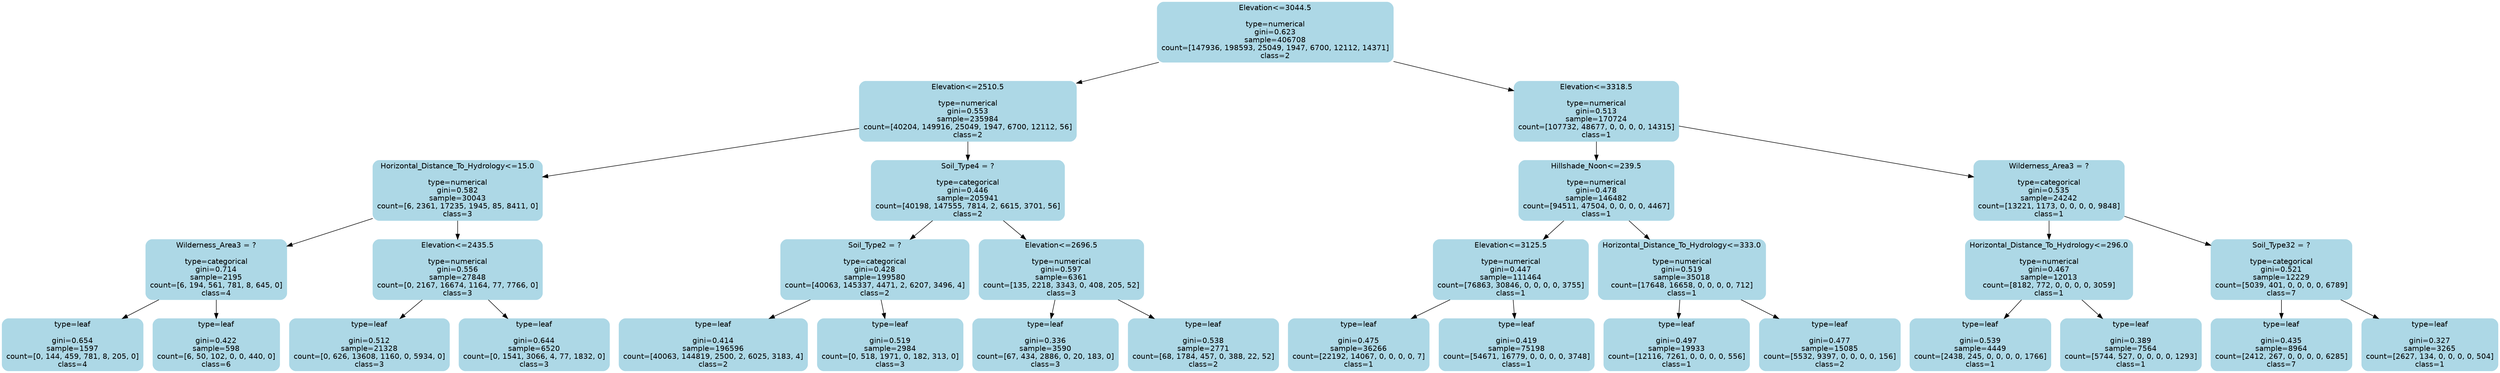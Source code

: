 // example
digraph {
	node [color=lightblue fontname=helvetica shape=box style="filled, rounded"]
	1 [label="Elevation<=3044.5

type=numerical
gini=0.623
sample=406708
count=[147936, 198593, 25049, 1947, 6700, 12112, 14371]
class=2"]
	2 [label="Elevation<=2510.5

type=numerical
gini=0.553
sample=235984
count=[40204, 149916, 25049, 1947, 6700, 12112, 56]
class=2"]
	3 [label="Horizontal_Distance_To_Hydrology<=15.0

type=numerical
gini=0.582
sample=30043
count=[6, 2361, 17235, 1945, 85, 8411, 0]
class=3"]
	4 [label="Wilderness_Area3 = ?

type=categorical
gini=0.714
sample=2195
count=[6, 194, 561, 781, 8, 645, 0]
class=4"]
	5 [label="type=leaf

gini=0.654
sample=1597
count=[0, 144, 459, 781, 8, 205, 0]
class=4"]
	4 -> 5
	6 [label="type=leaf

gini=0.422
sample=598
count=[6, 50, 102, 0, 0, 440, 0]
class=6"]
	4 -> 6
	3 -> 4
	7 [label="Elevation<=2435.5

type=numerical
gini=0.556
sample=27848
count=[0, 2167, 16674, 1164, 77, 7766, 0]
class=3"]
	8 [label="type=leaf

gini=0.512
sample=21328
count=[0, 626, 13608, 1160, 0, 5934, 0]
class=3"]
	7 -> 8
	9 [label="type=leaf

gini=0.644
sample=6520
count=[0, 1541, 3066, 4, 77, 1832, 0]
class=3"]
	7 -> 9
	3 -> 7
	2 -> 3
	10 [label="Soil_Type4 = ?

type=categorical
gini=0.446
sample=205941
count=[40198, 147555, 7814, 2, 6615, 3701, 56]
class=2"]
	11 [label="Soil_Type2 = ?

type=categorical
gini=0.428
sample=199580
count=[40063, 145337, 4471, 2, 6207, 3496, 4]
class=2"]
	12 [label="type=leaf

gini=0.414
sample=196596
count=[40063, 144819, 2500, 2, 6025, 3183, 4]
class=2"]
	11 -> 12
	13 [label="type=leaf

gini=0.519
sample=2984
count=[0, 518, 1971, 0, 182, 313, 0]
class=3"]
	11 -> 13
	10 -> 11
	14 [label="Elevation<=2696.5

type=numerical
gini=0.597
sample=6361
count=[135, 2218, 3343, 0, 408, 205, 52]
class=3"]
	15 [label="type=leaf

gini=0.336
sample=3590
count=[67, 434, 2886, 0, 20, 183, 0]
class=3"]
	14 -> 15
	16 [label="type=leaf

gini=0.538
sample=2771
count=[68, 1784, 457, 0, 388, 22, 52]
class=2"]
	14 -> 16
	10 -> 14
	2 -> 10
	1 -> 2
	17 [label="Elevation<=3318.5

type=numerical
gini=0.513
sample=170724
count=[107732, 48677, 0, 0, 0, 0, 14315]
class=1"]
	18 [label="Hillshade_Noon<=239.5

type=numerical
gini=0.478
sample=146482
count=[94511, 47504, 0, 0, 0, 0, 4467]
class=1"]
	19 [label="Elevation<=3125.5

type=numerical
gini=0.447
sample=111464
count=[76863, 30846, 0, 0, 0, 0, 3755]
class=1"]
	20 [label="type=leaf

gini=0.475
sample=36266
count=[22192, 14067, 0, 0, 0, 0, 7]
class=1"]
	19 -> 20
	21 [label="type=leaf

gini=0.419
sample=75198
count=[54671, 16779, 0, 0, 0, 0, 3748]
class=1"]
	19 -> 21
	18 -> 19
	22 [label="Horizontal_Distance_To_Hydrology<=333.0

type=numerical
gini=0.519
sample=35018
count=[17648, 16658, 0, 0, 0, 0, 712]
class=1"]
	23 [label="type=leaf

gini=0.497
sample=19933
count=[12116, 7261, 0, 0, 0, 0, 556]
class=1"]
	22 -> 23
	24 [label="type=leaf

gini=0.477
sample=15085
count=[5532, 9397, 0, 0, 0, 0, 156]
class=2"]
	22 -> 24
	18 -> 22
	17 -> 18
	25 [label="Wilderness_Area3 = ?

type=categorical
gini=0.535
sample=24242
count=[13221, 1173, 0, 0, 0, 0, 9848]
class=1"]
	26 [label="Horizontal_Distance_To_Hydrology<=296.0

type=numerical
gini=0.467
sample=12013
count=[8182, 772, 0, 0, 0, 0, 3059]
class=1"]
	27 [label="type=leaf

gini=0.539
sample=4449
count=[2438, 245, 0, 0, 0, 0, 1766]
class=1"]
	26 -> 27
	28 [label="type=leaf

gini=0.389
sample=7564
count=[5744, 527, 0, 0, 0, 0, 1293]
class=1"]
	26 -> 28
	25 -> 26
	29 [label="Soil_Type32 = ?

type=categorical
gini=0.521
sample=12229
count=[5039, 401, 0, 0, 0, 0, 6789]
class=7"]
	30 [label="type=leaf

gini=0.435
sample=8964
count=[2412, 267, 0, 0, 0, 0, 6285]
class=7"]
	29 -> 30
	31 [label="type=leaf

gini=0.327
sample=3265
count=[2627, 134, 0, 0, 0, 0, 504]
class=1"]
	29 -> 31
	25 -> 29
	17 -> 25
	1 -> 17
}
